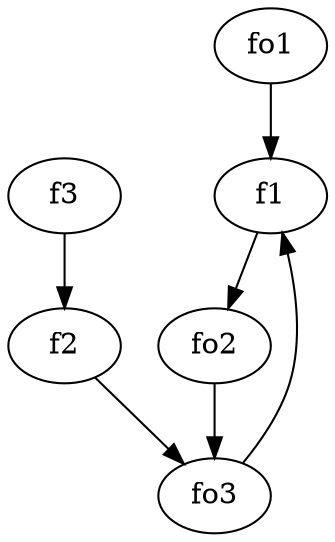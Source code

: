 strict digraph  {
f1;
f2;
f3;
fo1;
fo2;
fo3;
f1 -> fo2  [weight=2];
f2 -> fo3  [weight=2];
f3 -> f2  [weight=2];
fo1 -> f1  [weight=2];
fo2 -> fo3  [weight=2];
fo3 -> f1  [weight=2];
}
